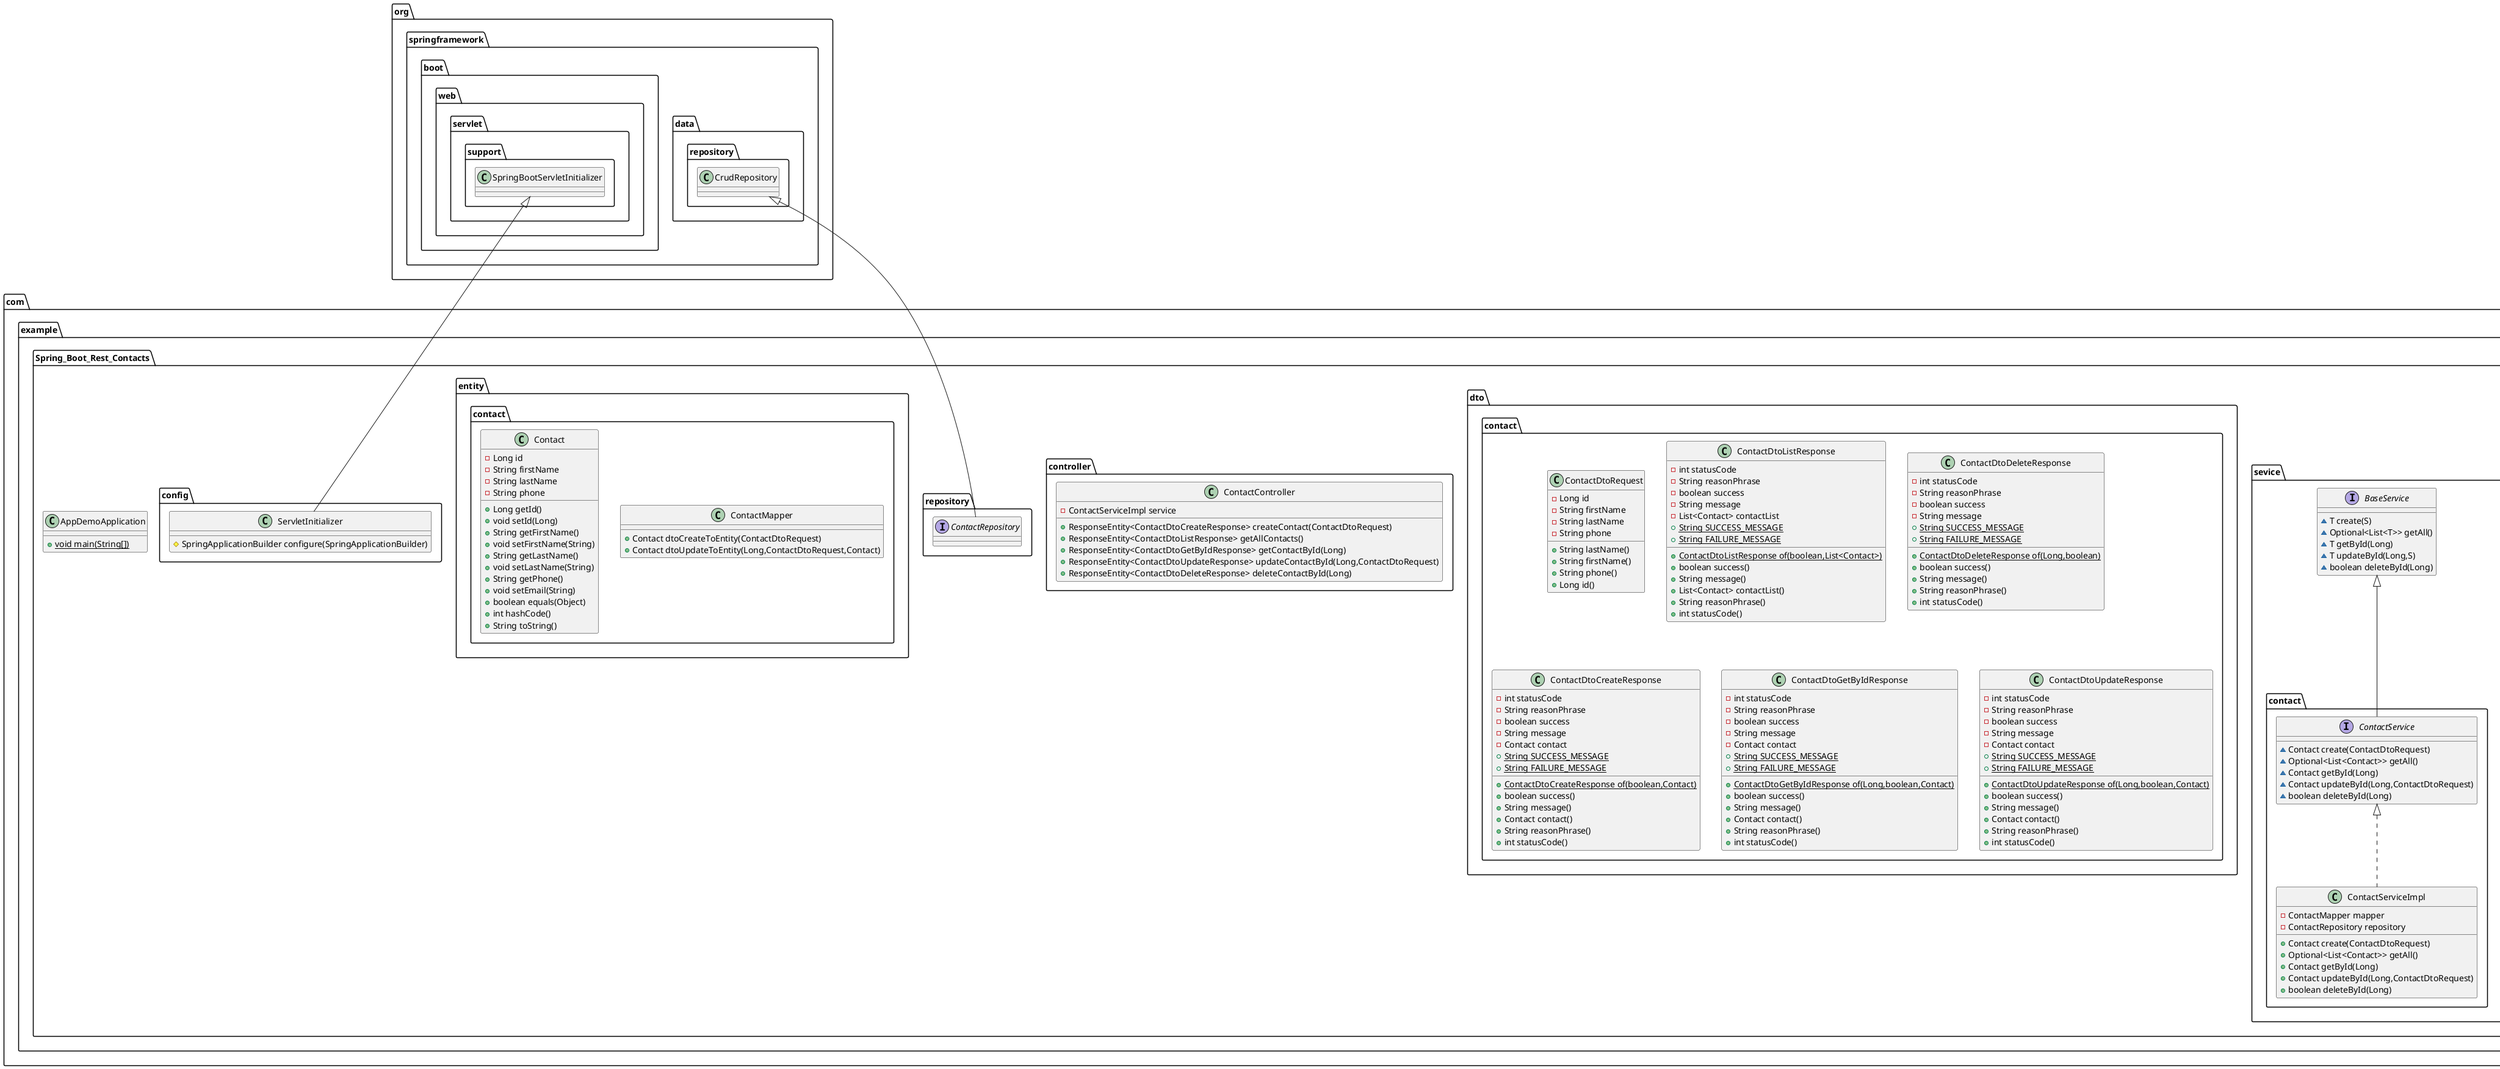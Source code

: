 @startuml
interface com.example.Spring_Boot_Rest_Contacts.sevice.contact.ContactService {
~ Contact create(ContactDtoRequest)
~ Optional<List<Contact>> getAll()
~ Contact getById(Long)
~ Contact updateById(Long,ContactDtoRequest)
~ boolean deleteById(Long)
}

class com.example.Spring_Boot_Rest_Contacts.dto.contact.ContactDtoRequest {
- Long id
- String firstName
- String lastName
- String phone
+ String lastName()
+ String firstName()
+ String phone()
+ Long id()
}


interface com.example.Spring_Boot_Rest_Contacts.sevice.BaseService {
~ T create(S)
~ Optional<List<T>> getAll()
~ T getById(Long)
~ T updateById(Long,S)
~ boolean deleteById(Long)
}

class com.example.Spring_Boot_Rest_Contacts.dto.contact.ContactDtoListResponse {
- int statusCode
- String reasonPhrase
- boolean success
- String message
- List<Contact> contactList
+ {static} String SUCCESS_MESSAGE
+ {static} String FAILURE_MESSAGE
+ {static} ContactDtoListResponse of(boolean,List<Contact>)
+ boolean success()
+ String message()
+ List<Contact> contactList()
+ String reasonPhrase()
+ int statusCode()
}


class com.example.Spring_Boot_Rest_Contacts.controller.ContactController {
- ContactServiceImpl service
+ ResponseEntity<ContactDtoCreateResponse> createContact(ContactDtoRequest)
+ ResponseEntity<ContactDtoListResponse> getAllContacts()
+ ResponseEntity<ContactDtoGetByIdResponse> getContactById(Long)
+ ResponseEntity<ContactDtoUpdateResponse> updateContactById(Long,ContactDtoRequest)
+ ResponseEntity<ContactDtoDeleteResponse> deleteContactById(Long)
}


interface com.example.Spring_Boot_Rest_Contacts.repository.ContactRepository {
}
class com.example.Spring_Boot_Rest_Contacts.AppDemoApplication {
+ {static} void main(String[])
}

class com.example.Spring_Boot_Rest_Contacts.entity.contact.ContactMapper {
+ Contact dtoCreateToEntity(ContactDtoRequest)
+ Contact dtoUpdateToEntity(Long,ContactDtoRequest,Contact)
}

class com.example.Spring_Boot_Rest_Contacts.sevice.contact.ContactServiceImpl {
- ContactMapper mapper
- ContactRepository repository
+ Contact create(ContactDtoRequest)
+ Optional<List<Contact>> getAll()
+ Contact getById(Long)
+ Contact updateById(Long,ContactDtoRequest)
+ boolean deleteById(Long)
}


class com.example.Spring_Boot_Rest_Contacts.config.ServletInitializer {
# SpringApplicationBuilder configure(SpringApplicationBuilder)
}

class com.example.Spring_Boot_Rest_Contacts.dto.contact.ContactDtoDeleteResponse {
- int statusCode
- String reasonPhrase
- boolean success
- String message
+ {static} String SUCCESS_MESSAGE
+ {static} String FAILURE_MESSAGE
+ {static} ContactDtoDeleteResponse of(Long,boolean)
+ boolean success()
+ String message()
+ String reasonPhrase()
+ int statusCode()
}


class com.example.Spring_Boot_Rest_Contacts.dto.contact.ContactDtoCreateResponse {
- int statusCode
- String reasonPhrase
- boolean success
- String message
- Contact contact
+ {static} String SUCCESS_MESSAGE
+ {static} String FAILURE_MESSAGE
+ {static} ContactDtoCreateResponse of(boolean,Contact)
+ boolean success()
+ String message()
+ Contact contact()
+ String reasonPhrase()
+ int statusCode()
}


class com.example.Spring_Boot_Rest_Contacts.dto.contact.ContactDtoGetByIdResponse {
- int statusCode
- String reasonPhrase
- boolean success
- String message
- Contact contact
+ {static} String SUCCESS_MESSAGE
+ {static} String FAILURE_MESSAGE
+ {static} ContactDtoGetByIdResponse of(Long,boolean,Contact)
+ boolean success()
+ String message()
+ Contact contact()
+ String reasonPhrase()
+ int statusCode()
}


class com.example.Spring_Boot_Rest_Contacts.entity.contact.Contact {
- Long id
- String firstName
- String lastName
- String phone
+ Long getId()
+ void setId(Long)
+ String getFirstName()
+ void setFirstName(String)
+ String getLastName()
+ void setLastName(String)
+ String getPhone()
+ void setEmail(String)
+ boolean equals(Object)
+ int hashCode()
+ String toString()
}


class com.example.Spring_Boot_Rest_Contacts.dto.contact.ContactDtoUpdateResponse {
- int statusCode
- String reasonPhrase
- boolean success
- String message
- Contact contact
+ {static} String SUCCESS_MESSAGE
+ {static} String FAILURE_MESSAGE
+ {static} ContactDtoUpdateResponse of(Long,boolean,Contact)
+ boolean success()
+ String message()
+ Contact contact()
+ String reasonPhrase()
+ int statusCode()
}




com.example.Spring_Boot_Rest_Contacts.sevice.BaseService <|-- com.example.Spring_Boot_Rest_Contacts.sevice.contact.ContactService
org.springframework.data.repository.CrudRepository <|-- com.example.Spring_Boot_Rest_Contacts.repository.ContactRepository
com.example.Spring_Boot_Rest_Contacts.sevice.contact.ContactService <|.. com.example.Spring_Boot_Rest_Contacts.sevice.contact.ContactServiceImpl
org.springframework.boot.web.servlet.support.SpringBootServletInitializer <|-- com.example.Spring_Boot_Rest_Contacts.config.ServletInitializer
@enduml